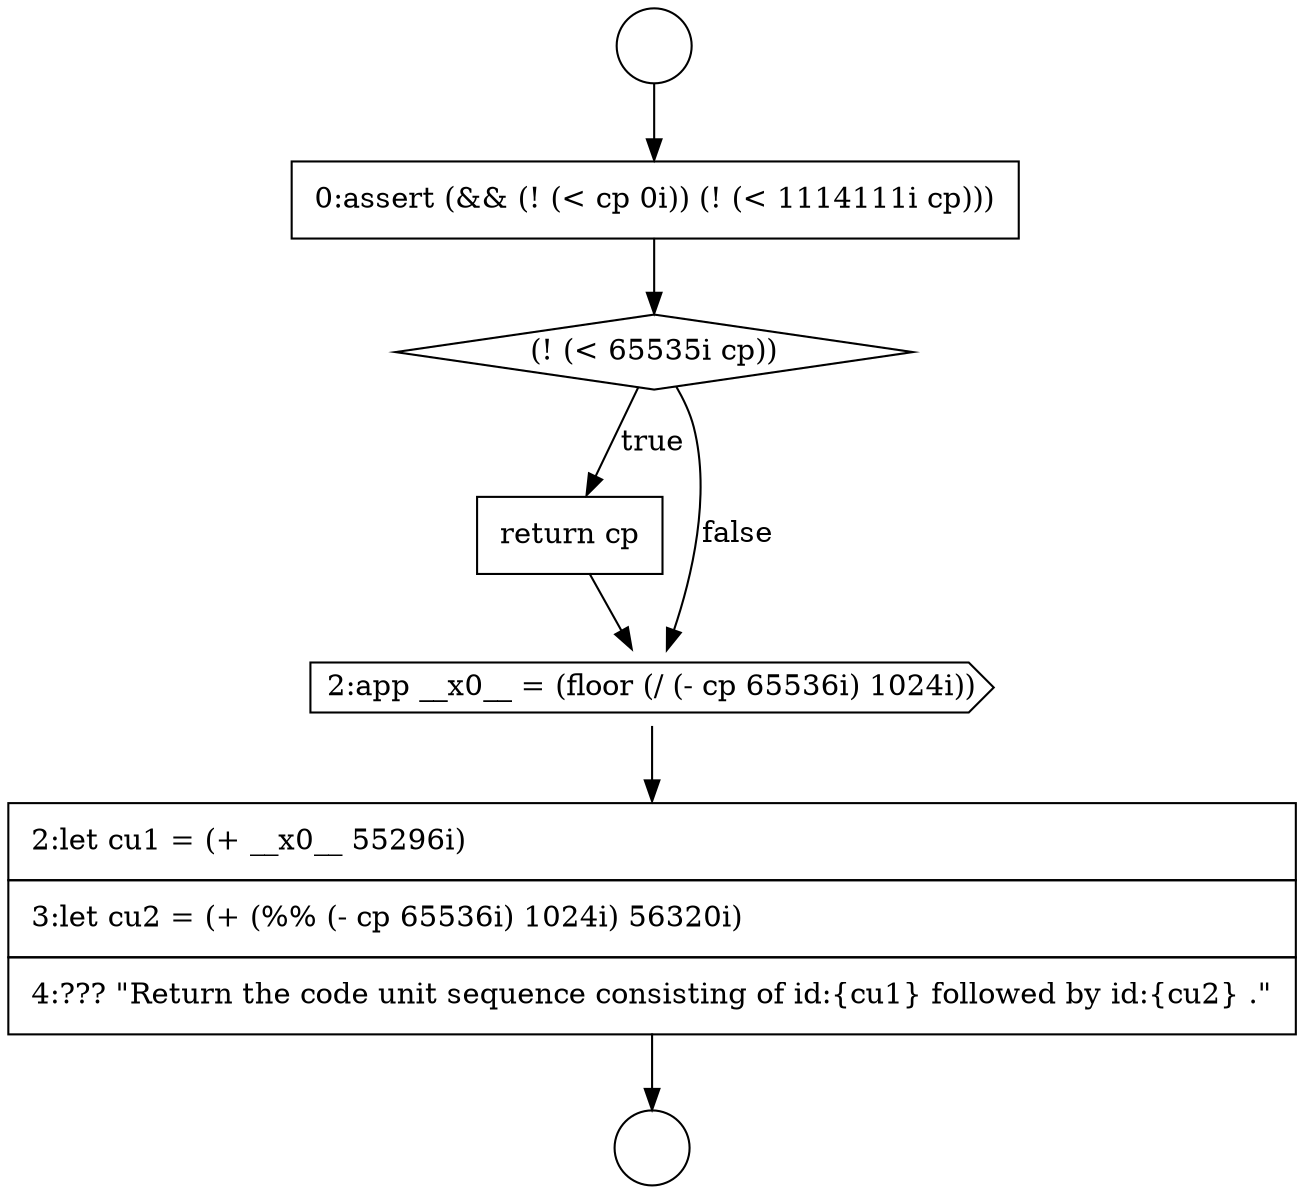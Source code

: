 digraph {
  node3029 [shape=none, margin=0, label=<<font color="black">
    <table border="0" cellborder="1" cellspacing="0" cellpadding="10">
      <tr><td align="left">return cp</td></tr>
    </table>
  </font>> color="black" fillcolor="white" style=filled]
  node3028 [shape=diamond, label=<<font color="black">(! (&lt; 65535i cp))</font>> color="black" fillcolor="white" style=filled]
  node3027 [shape=none, margin=0, label=<<font color="black">
    <table border="0" cellborder="1" cellspacing="0" cellpadding="10">
      <tr><td align="left">0:assert (&amp;&amp; (! (&lt; cp 0i)) (! (&lt; 1114111i cp)))</td></tr>
    </table>
  </font>> color="black" fillcolor="white" style=filled]
  node3031 [shape=none, margin=0, label=<<font color="black">
    <table border="0" cellborder="1" cellspacing="0" cellpadding="10">
      <tr><td align="left">2:let cu1 = (+ __x0__ 55296i)</td></tr>
      <tr><td align="left">3:let cu2 = (+ (%% (- cp 65536i) 1024i) 56320i)</td></tr>
      <tr><td align="left">4:??? &quot;Return the code unit sequence consisting of id:{cu1} followed by id:{cu2} .&quot;</td></tr>
    </table>
  </font>> color="black" fillcolor="white" style=filled]
  node3026 [shape=circle label=" " color="black" fillcolor="white" style=filled]
  node3030 [shape=cds, label=<<font color="black">2:app __x0__ = (floor (/ (- cp 65536i) 1024i))</font>> color="black" fillcolor="white" style=filled]
  node3025 [shape=circle label=" " color="black" fillcolor="white" style=filled]
  node3030 -> node3031 [ color="black"]
  node3031 -> node3026 [ color="black"]
  node3025 -> node3027 [ color="black"]
  node3028 -> node3029 [label=<<font color="black">true</font>> color="black"]
  node3028 -> node3030 [label=<<font color="black">false</font>> color="black"]
  node3029 -> node3030 [ color="black"]
  node3027 -> node3028 [ color="black"]
}
